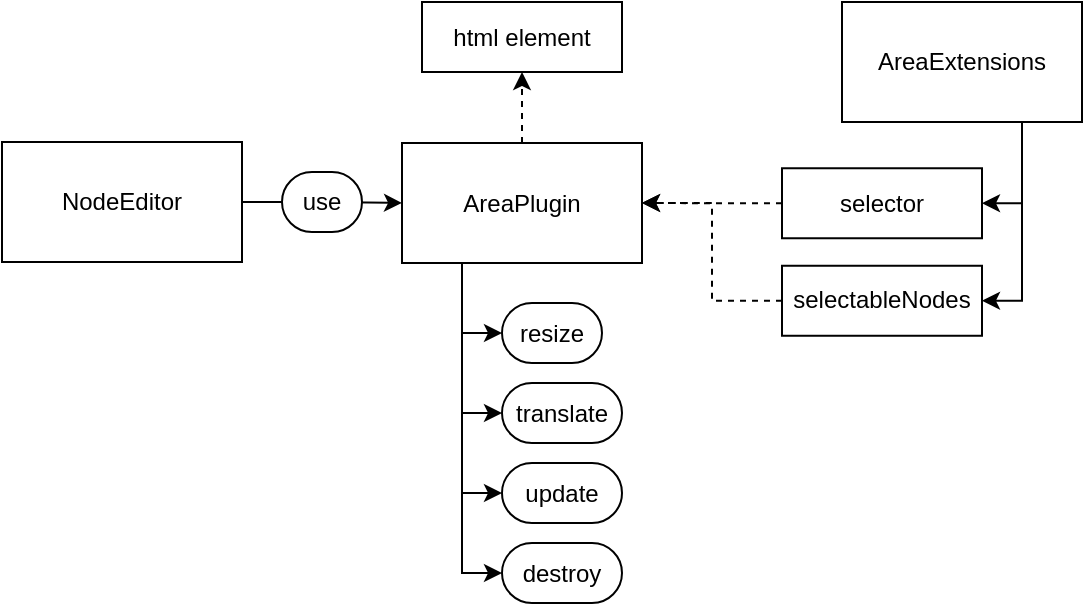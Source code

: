 <mxfile version="22.0.2" type="device">
  <diagram name="page-1" id="nTteX_-L-bd6lsjCAH_5">
    <mxGraphModel dx="987" dy="577" grid="1" gridSize="10" guides="1" tooltips="1" connect="1" arrows="1" fold="1" page="1" pageScale="1" pageWidth="827" pageHeight="1169" math="0" shadow="0">
      <root>
        <mxCell id="0" />
        <mxCell id="1" parent="0" />
        <mxCell id="h3aXGca7HBvmmgDs8vRC-28" style="edgeStyle=orthogonalEdgeStyle;rounded=0;orthogonalLoop=1;jettySize=auto;html=1;exitX=0.25;exitY=1;exitDx=0;exitDy=0;entryX=0;entryY=0.5;entryDx=0;entryDy=0;" edge="1" parent="1" source="0EIq4OgII-BHYrVc7AHv-1" target="h3aXGca7HBvmmgDs8vRC-18">
          <mxGeometry relative="1" as="geometry" />
        </mxCell>
        <mxCell id="h3aXGca7HBvmmgDs8vRC-29" style="edgeStyle=orthogonalEdgeStyle;rounded=0;orthogonalLoop=1;jettySize=auto;html=1;exitX=0.25;exitY=1;exitDx=0;exitDy=0;entryX=0;entryY=0.5;entryDx=0;entryDy=0;" edge="1" parent="1" source="0EIq4OgII-BHYrVc7AHv-1" target="h3aXGca7HBvmmgDs8vRC-19">
          <mxGeometry relative="1" as="geometry" />
        </mxCell>
        <mxCell id="h3aXGca7HBvmmgDs8vRC-31" style="edgeStyle=orthogonalEdgeStyle;rounded=0;orthogonalLoop=1;jettySize=auto;html=1;exitX=0.25;exitY=1;exitDx=0;exitDy=0;entryX=0;entryY=0.5;entryDx=0;entryDy=0;" edge="1" parent="1" source="0EIq4OgII-BHYrVc7AHv-1" target="h3aXGca7HBvmmgDs8vRC-30">
          <mxGeometry relative="1" as="geometry" />
        </mxCell>
        <mxCell id="h3aXGca7HBvmmgDs8vRC-33" style="edgeStyle=orthogonalEdgeStyle;rounded=0;orthogonalLoop=1;jettySize=auto;html=1;exitX=0.25;exitY=1;exitDx=0;exitDy=0;entryX=0;entryY=0.5;entryDx=0;entryDy=0;" edge="1" parent="1" source="0EIq4OgII-BHYrVc7AHv-1" target="h3aXGca7HBvmmgDs8vRC-32">
          <mxGeometry relative="1" as="geometry" />
        </mxCell>
        <mxCell id="h3aXGca7HBvmmgDs8vRC-45" style="edgeStyle=orthogonalEdgeStyle;rounded=0;orthogonalLoop=1;jettySize=auto;html=1;exitX=0.5;exitY=0;exitDx=0;exitDy=0;entryX=0.5;entryY=1;entryDx=0;entryDy=0;dashed=1;" edge="1" parent="1" source="0EIq4OgII-BHYrVc7AHv-1" target="h3aXGca7HBvmmgDs8vRC-13">
          <mxGeometry relative="1" as="geometry" />
        </mxCell>
        <mxCell id="0EIq4OgII-BHYrVc7AHv-1" value="AreaPlugin" style="rounded=0;whiteSpace=wrap;html=1;" parent="1" vertex="1">
          <mxGeometry x="220" y="90.5" width="120" height="60" as="geometry" />
        </mxCell>
        <mxCell id="h3aXGca7HBvmmgDs8vRC-41" style="edgeStyle=orthogonalEdgeStyle;rounded=0;orthogonalLoop=1;jettySize=auto;html=1;exitX=0.75;exitY=1;exitDx=0;exitDy=0;entryX=1;entryY=0.5;entryDx=0;entryDy=0;" edge="1" parent="1" source="h3aXGca7HBvmmgDs8vRC-1" target="h3aXGca7HBvmmgDs8vRC-6">
          <mxGeometry relative="1" as="geometry" />
        </mxCell>
        <mxCell id="h3aXGca7HBvmmgDs8vRC-42" style="edgeStyle=orthogonalEdgeStyle;rounded=0;orthogonalLoop=1;jettySize=auto;html=1;exitX=0.75;exitY=1;exitDx=0;exitDy=0;entryX=1;entryY=0.5;entryDx=0;entryDy=0;" edge="1" parent="1" source="h3aXGca7HBvmmgDs8vRC-1" target="h3aXGca7HBvmmgDs8vRC-8">
          <mxGeometry relative="1" as="geometry" />
        </mxCell>
        <mxCell id="h3aXGca7HBvmmgDs8vRC-1" value="AreaExtensions" style="rounded=0;whiteSpace=wrap;html=1;" vertex="1" parent="1">
          <mxGeometry x="440" y="20" width="120" height="60" as="geometry" />
        </mxCell>
        <mxCell id="h3aXGca7HBvmmgDs8vRC-36" style="edgeStyle=orthogonalEdgeStyle;rounded=0;orthogonalLoop=1;jettySize=auto;html=1;exitX=1;exitY=0.5;exitDx=0;exitDy=0;entryX=0;entryY=0.5;entryDx=0;entryDy=0;" edge="1" parent="1" source="h3aXGca7HBvmmgDs8vRC-2" target="0EIq4OgII-BHYrVc7AHv-1">
          <mxGeometry relative="1" as="geometry" />
        </mxCell>
        <mxCell id="h3aXGca7HBvmmgDs8vRC-2" value="NodeEditor" style="rounded=0;whiteSpace=wrap;html=1;" vertex="1" parent="1">
          <mxGeometry x="20" y="90" width="120" height="60" as="geometry" />
        </mxCell>
        <mxCell id="h3aXGca7HBvmmgDs8vRC-4" value="use" style="rounded=1;whiteSpace=wrap;html=1;arcSize=50;" vertex="1" parent="1">
          <mxGeometry x="160" y="105" width="40" height="30" as="geometry" />
        </mxCell>
        <mxCell id="h3aXGca7HBvmmgDs8vRC-46" style="edgeStyle=orthogonalEdgeStyle;rounded=0;orthogonalLoop=1;jettySize=auto;html=1;exitX=0;exitY=0.5;exitDx=0;exitDy=0;entryX=1;entryY=0.5;entryDx=0;entryDy=0;dashed=1;" edge="1" parent="1" source="h3aXGca7HBvmmgDs8vRC-6" target="0EIq4OgII-BHYrVc7AHv-1">
          <mxGeometry relative="1" as="geometry" />
        </mxCell>
        <mxCell id="h3aXGca7HBvmmgDs8vRC-6" value="selector" style="rounded=0;whiteSpace=wrap;html=1;" vertex="1" parent="1">
          <mxGeometry x="410" y="103.13" width="100" height="35" as="geometry" />
        </mxCell>
        <mxCell id="h3aXGca7HBvmmgDs8vRC-47" style="edgeStyle=orthogonalEdgeStyle;rounded=0;orthogonalLoop=1;jettySize=auto;html=1;exitX=0;exitY=0.5;exitDx=0;exitDy=0;entryX=1;entryY=0.5;entryDx=0;entryDy=0;dashed=1;" edge="1" parent="1" source="h3aXGca7HBvmmgDs8vRC-8" target="0EIq4OgII-BHYrVc7AHv-1">
          <mxGeometry relative="1" as="geometry" />
        </mxCell>
        <mxCell id="h3aXGca7HBvmmgDs8vRC-8" value="selectableNodes" style="rounded=0;whiteSpace=wrap;html=1;" vertex="1" parent="1">
          <mxGeometry x="410" y="151.88" width="100" height="35" as="geometry" />
        </mxCell>
        <mxCell id="h3aXGca7HBvmmgDs8vRC-13" value="html element" style="rounded=0;whiteSpace=wrap;html=1;" vertex="1" parent="1">
          <mxGeometry x="230" y="20" width="100" height="35" as="geometry" />
        </mxCell>
        <mxCell id="h3aXGca7HBvmmgDs8vRC-18" value="resize" style="rounded=1;whiteSpace=wrap;html=1;arcSize=50;" vertex="1" parent="1">
          <mxGeometry x="270" y="170.5" width="50" height="30" as="geometry" />
        </mxCell>
        <mxCell id="h3aXGca7HBvmmgDs8vRC-19" value="translate" style="rounded=1;whiteSpace=wrap;html=1;arcSize=50;" vertex="1" parent="1">
          <mxGeometry x="270" y="210.5" width="60" height="30" as="geometry" />
        </mxCell>
        <mxCell id="h3aXGca7HBvmmgDs8vRC-30" value="update" style="rounded=1;whiteSpace=wrap;html=1;arcSize=50;" vertex="1" parent="1">
          <mxGeometry x="270" y="250.5" width="60" height="30" as="geometry" />
        </mxCell>
        <mxCell id="h3aXGca7HBvmmgDs8vRC-32" value="destroy" style="rounded=1;whiteSpace=wrap;html=1;arcSize=50;" vertex="1" parent="1">
          <mxGeometry x="270" y="290.5" width="60" height="30" as="geometry" />
        </mxCell>
      </root>
    </mxGraphModel>
  </diagram>
</mxfile>
